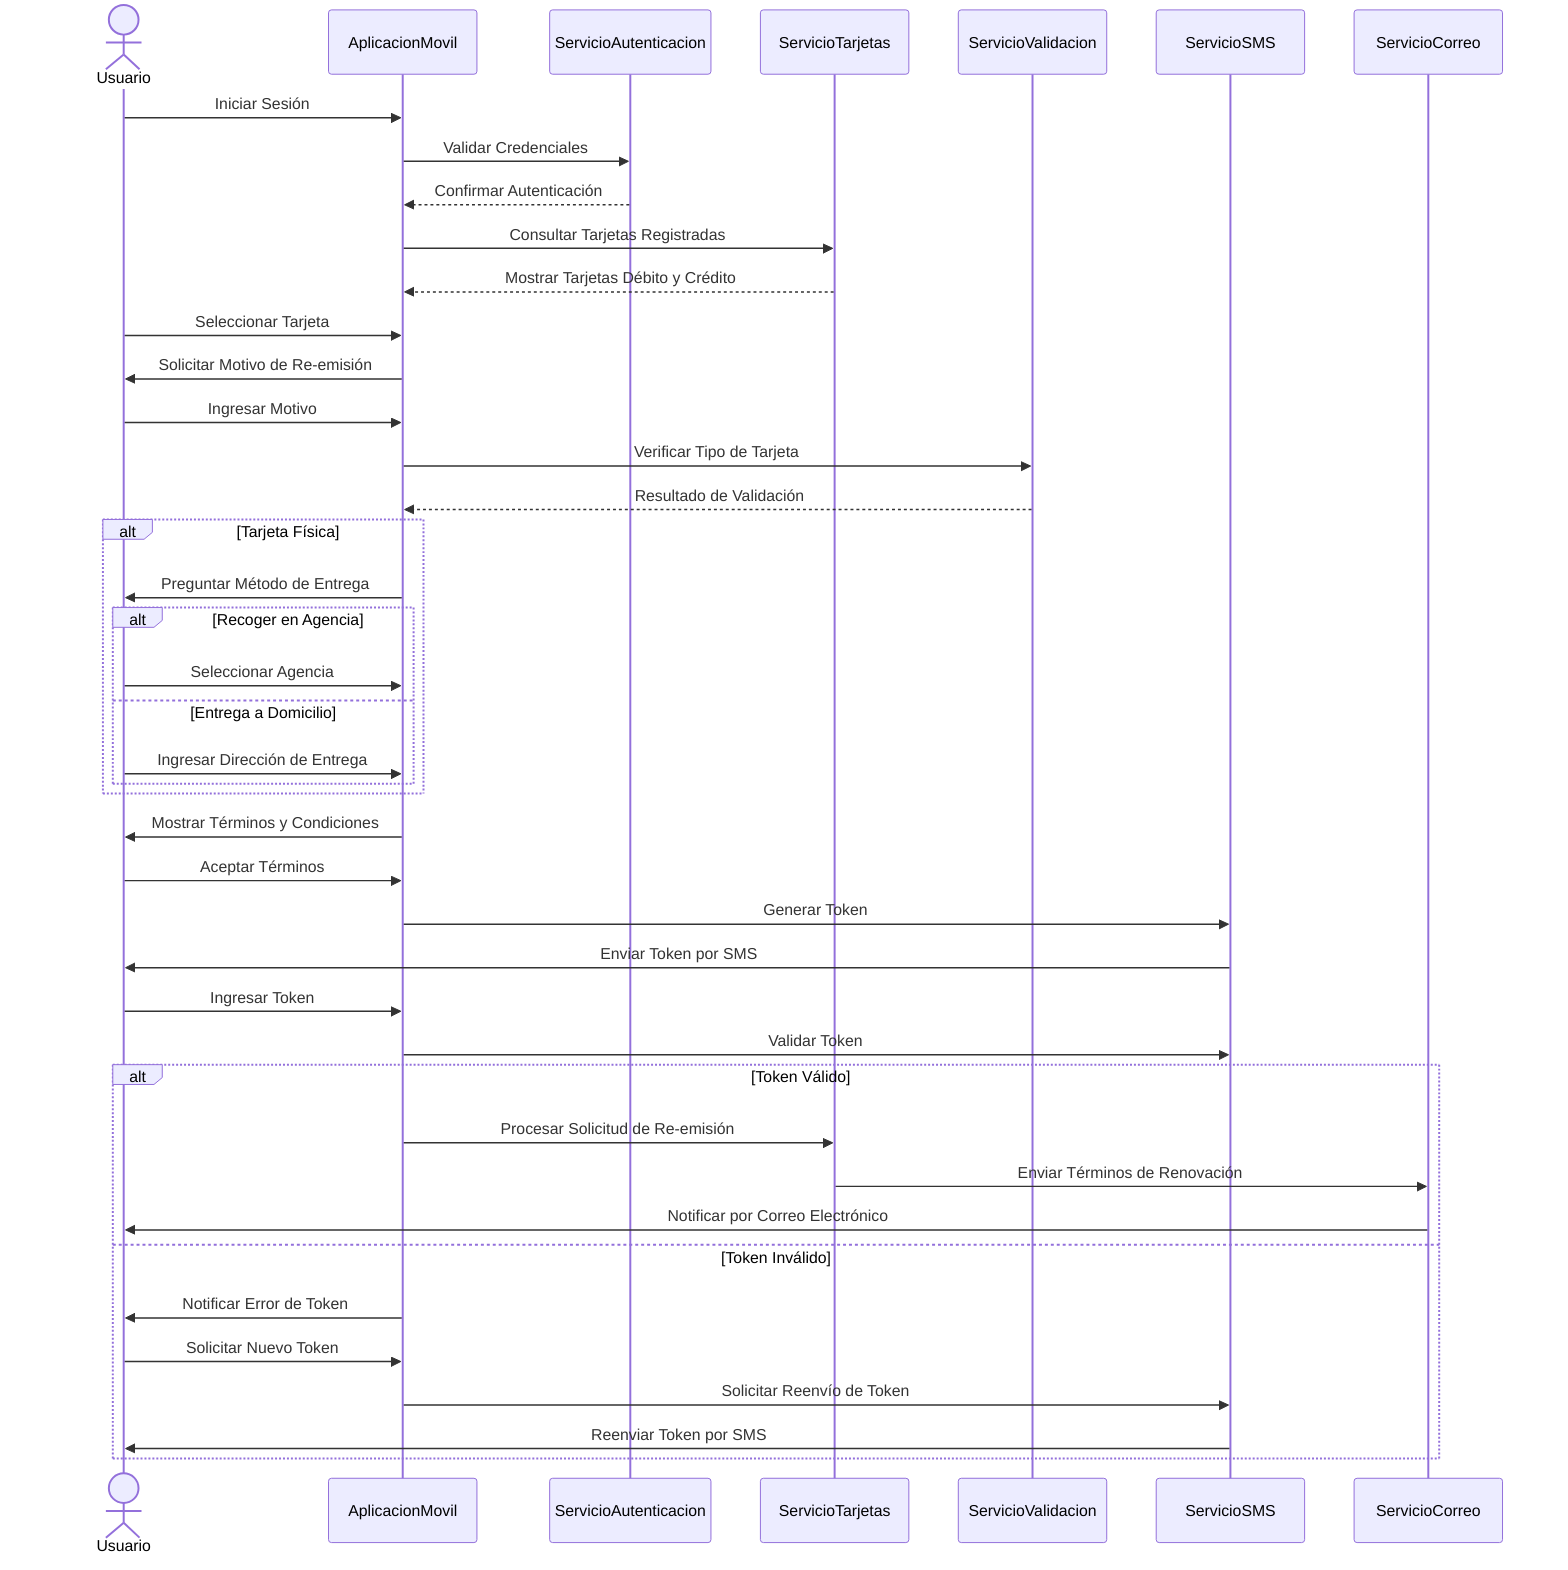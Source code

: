 sequenceDiagram
    actor Usuario
    participant AplicacionMovil
    participant ServicioAutenticacion
    participant ServicioTarjetas
    participant ServicioValidacion
    participant ServicioSMS
    participant ServicioCorreo

    Usuario->>AplicacionMovil: Iniciar Sesión
    AplicacionMovil->>ServicioAutenticacion: Validar Credenciales
    ServicioAutenticacion-->>AplicacionMovil: Confirmar Autenticación

    AplicacionMovil->>ServicioTarjetas: Consultar Tarjetas Registradas
    ServicioTarjetas-->>AplicacionMovil: Mostrar Tarjetas Débito y Crédito

    Usuario->>AplicacionMovil: Seleccionar Tarjeta
    AplicacionMovil->>Usuario: Solicitar Motivo de Re-emisión
    Usuario->>AplicacionMovil: Ingresar Motivo

    AplicacionMovil->>ServicioValidacion: Verificar Tipo de Tarjeta
    ServicioValidacion-->>AplicacionMovil: Resultado de Validación

    alt Tarjeta Física
        AplicacionMovil->>Usuario: Preguntar Método de Entrega
        
        alt Recoger en Agencia
            Usuario->>AplicacionMovil: Seleccionar Agencia
        else Entrega a Domicilio
            Usuario->>AplicacionMovil: Ingresar Dirección de Entrega
        end
    end

    AplicacionMovil->>Usuario: Mostrar Términos y Condiciones
    Usuario->>AplicacionMovil: Aceptar Términos

    AplicacionMovil->>ServicioSMS: Generar Token
    ServicioSMS->>Usuario: Enviar Token por SMS

    Usuario->>AplicacionMovil: Ingresar Token
    AplicacionMovil->>ServicioSMS: Validar Token

    alt Token Válido
        AplicacionMovil->>ServicioTarjetas: Procesar Solicitud de Re-emisión
        ServicioTarjetas->>ServicioCorreo: Enviar Términos de Renovación
        ServicioCorreo->>Usuario: Notificar por Correo Electrónico
    else Token Inválido
        AplicacionMovil->>Usuario: Notificar Error de Token
        Usuario->>AplicacionMovil: Solicitar Nuevo Token
        AplicacionMovil->>ServicioSMS: Solicitar Reenvío de Token
        ServicioSMS->>Usuario: Reenviar Token por SMS
    end